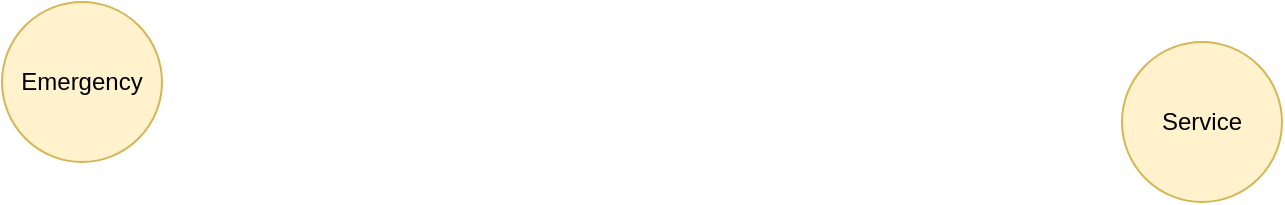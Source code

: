 <mxfile version="24.2.7" type="github">
  <diagram id="R2lEEEUBdFMjLlhIrx00" name="Page-1">
    <mxGraphModel dx="1730" dy="483" grid="1" gridSize="10" guides="1" tooltips="1" connect="1" arrows="1" fold="1" page="1" pageScale="1" pageWidth="850" pageHeight="1100" math="0" shadow="0" extFonts="Permanent Marker^https://fonts.googleapis.com/css?family=Permanent+Marker">
      <root>
        <mxCell id="0" />
        <mxCell id="1" parent="0" />
        <mxCell id="YWNJftlIv515miBM4brA-2" value="Emergency" style="ellipse;whiteSpace=wrap;html=1;aspect=fixed;fillColor=#fff2cc;strokeColor=#d6b656;" vertex="1" parent="1">
          <mxGeometry x="-20" y="290" width="80" height="80" as="geometry" />
        </mxCell>
        <mxCell id="YWNJftlIv515miBM4brA-3" value="Service" style="ellipse;whiteSpace=wrap;html=1;aspect=fixed;fillColor=#fff2cc;strokeColor=#d6b656;" vertex="1" parent="1">
          <mxGeometry x="540" y="310" width="80" height="80" as="geometry" />
        </mxCell>
      </root>
    </mxGraphModel>
  </diagram>
</mxfile>

